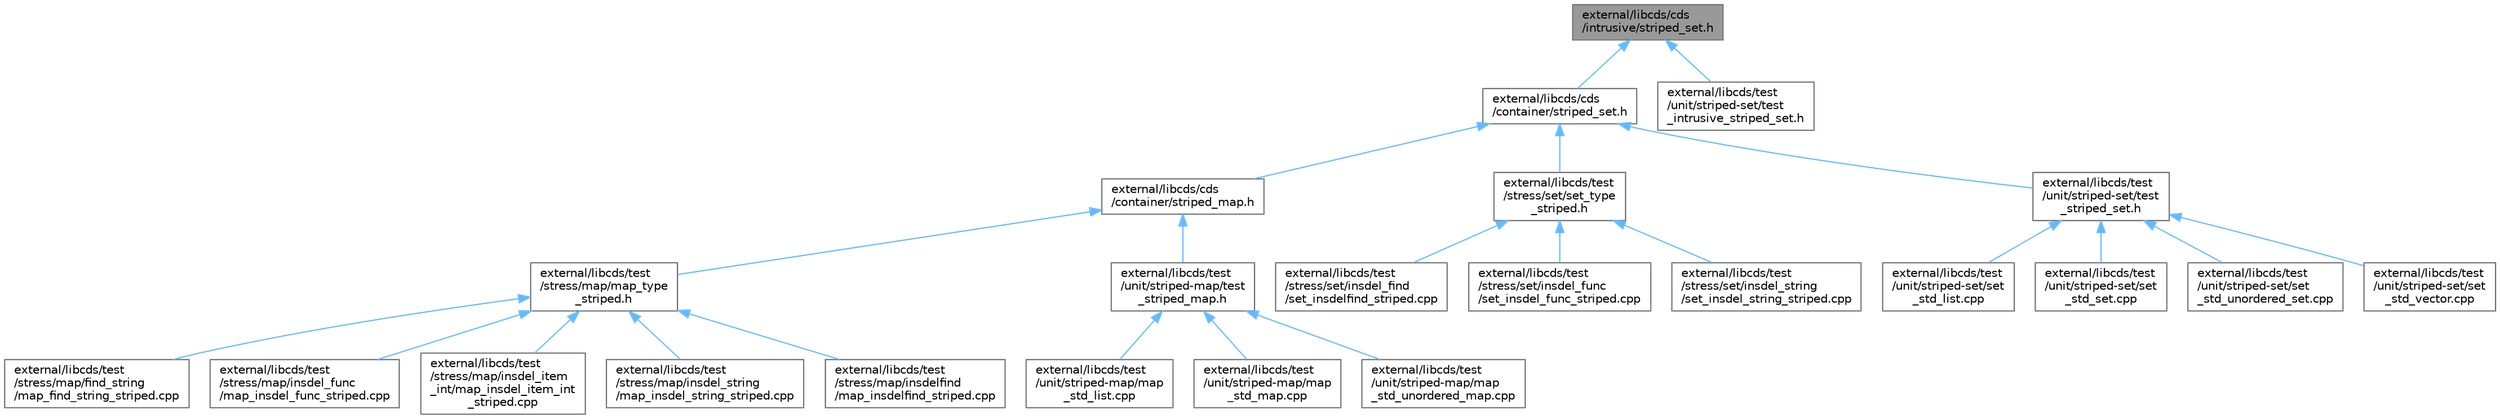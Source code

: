 digraph "external/libcds/cds/intrusive/striped_set.h"
{
 // LATEX_PDF_SIZE
  bgcolor="transparent";
  edge [fontname=Helvetica,fontsize=10,labelfontname=Helvetica,labelfontsize=10];
  node [fontname=Helvetica,fontsize=10,shape=box,height=0.2,width=0.4];
  Node1 [id="Node000001",label="external/libcds/cds\l/intrusive/striped_set.h",height=0.2,width=0.4,color="gray40", fillcolor="grey60", style="filled", fontcolor="black",tooltip=" "];
  Node1 -> Node2 [id="edge1_Node000001_Node000002",dir="back",color="steelblue1",style="solid",tooltip=" "];
  Node2 [id="Node000002",label="external/libcds/cds\l/container/striped_set.h",height=0.2,width=0.4,color="grey40", fillcolor="white", style="filled",URL="$container_2striped__set_8h.html",tooltip=" "];
  Node2 -> Node3 [id="edge2_Node000002_Node000003",dir="back",color="steelblue1",style="solid",tooltip=" "];
  Node3 [id="Node000003",label="external/libcds/cds\l/container/striped_map.h",height=0.2,width=0.4,color="grey40", fillcolor="white", style="filled",URL="$striped__map_8h.html",tooltip=" "];
  Node3 -> Node4 [id="edge3_Node000003_Node000004",dir="back",color="steelblue1",style="solid",tooltip=" "];
  Node4 [id="Node000004",label="external/libcds/test\l/stress/map/map_type\l_striped.h",height=0.2,width=0.4,color="grey40", fillcolor="white", style="filled",URL="$map__type__striped_8h.html",tooltip=" "];
  Node4 -> Node5 [id="edge4_Node000004_Node000005",dir="back",color="steelblue1",style="solid",tooltip=" "];
  Node5 [id="Node000005",label="external/libcds/test\l/stress/map/find_string\l/map_find_string_striped.cpp",height=0.2,width=0.4,color="grey40", fillcolor="white", style="filled",URL="$map__find__string__striped_8cpp.html",tooltip=" "];
  Node4 -> Node6 [id="edge5_Node000004_Node000006",dir="back",color="steelblue1",style="solid",tooltip=" "];
  Node6 [id="Node000006",label="external/libcds/test\l/stress/map/insdel_func\l/map_insdel_func_striped.cpp",height=0.2,width=0.4,color="grey40", fillcolor="white", style="filled",URL="$map__insdel__func__striped_8cpp.html",tooltip=" "];
  Node4 -> Node7 [id="edge6_Node000004_Node000007",dir="back",color="steelblue1",style="solid",tooltip=" "];
  Node7 [id="Node000007",label="external/libcds/test\l/stress/map/insdel_item\l_int/map_insdel_item_int\l_striped.cpp",height=0.2,width=0.4,color="grey40", fillcolor="white", style="filled",URL="$map__insdel__item__int__striped_8cpp.html",tooltip=" "];
  Node4 -> Node8 [id="edge7_Node000004_Node000008",dir="back",color="steelblue1",style="solid",tooltip=" "];
  Node8 [id="Node000008",label="external/libcds/test\l/stress/map/insdel_string\l/map_insdel_string_striped.cpp",height=0.2,width=0.4,color="grey40", fillcolor="white", style="filled",URL="$map__insdel__string__striped_8cpp.html",tooltip=" "];
  Node4 -> Node9 [id="edge8_Node000004_Node000009",dir="back",color="steelblue1",style="solid",tooltip=" "];
  Node9 [id="Node000009",label="external/libcds/test\l/stress/map/insdelfind\l/map_insdelfind_striped.cpp",height=0.2,width=0.4,color="grey40", fillcolor="white", style="filled",URL="$map__insdelfind__striped_8cpp.html",tooltip=" "];
  Node3 -> Node10 [id="edge9_Node000003_Node000010",dir="back",color="steelblue1",style="solid",tooltip=" "];
  Node10 [id="Node000010",label="external/libcds/test\l/unit/striped-map/test\l_striped_map.h",height=0.2,width=0.4,color="grey40", fillcolor="white", style="filled",URL="$test__striped__map_8h.html",tooltip=" "];
  Node10 -> Node11 [id="edge10_Node000010_Node000011",dir="back",color="steelblue1",style="solid",tooltip=" "];
  Node11 [id="Node000011",label="external/libcds/test\l/unit/striped-map/map\l_std_list.cpp",height=0.2,width=0.4,color="grey40", fillcolor="white", style="filled",URL="$map__std__list_8cpp.html",tooltip=" "];
  Node10 -> Node12 [id="edge11_Node000010_Node000012",dir="back",color="steelblue1",style="solid",tooltip=" "];
  Node12 [id="Node000012",label="external/libcds/test\l/unit/striped-map/map\l_std_map.cpp",height=0.2,width=0.4,color="grey40", fillcolor="white", style="filled",URL="$map__std__map_8cpp.html",tooltip=" "];
  Node10 -> Node13 [id="edge12_Node000010_Node000013",dir="back",color="steelblue1",style="solid",tooltip=" "];
  Node13 [id="Node000013",label="external/libcds/test\l/unit/striped-map/map\l_std_unordered_map.cpp",height=0.2,width=0.4,color="grey40", fillcolor="white", style="filled",URL="$map__std__unordered__map_8cpp.html",tooltip=" "];
  Node2 -> Node14 [id="edge13_Node000002_Node000014",dir="back",color="steelblue1",style="solid",tooltip=" "];
  Node14 [id="Node000014",label="external/libcds/test\l/stress/set/set_type\l_striped.h",height=0.2,width=0.4,color="grey40", fillcolor="white", style="filled",URL="$set__type__striped_8h.html",tooltip=" "];
  Node14 -> Node15 [id="edge14_Node000014_Node000015",dir="back",color="steelblue1",style="solid",tooltip=" "];
  Node15 [id="Node000015",label="external/libcds/test\l/stress/set/insdel_find\l/set_insdelfind_striped.cpp",height=0.2,width=0.4,color="grey40", fillcolor="white", style="filled",URL="$set__insdelfind__striped_8cpp.html",tooltip=" "];
  Node14 -> Node16 [id="edge15_Node000014_Node000016",dir="back",color="steelblue1",style="solid",tooltip=" "];
  Node16 [id="Node000016",label="external/libcds/test\l/stress/set/insdel_func\l/set_insdel_func_striped.cpp",height=0.2,width=0.4,color="grey40", fillcolor="white", style="filled",URL="$set__insdel__func__striped_8cpp.html",tooltip=" "];
  Node14 -> Node17 [id="edge16_Node000014_Node000017",dir="back",color="steelblue1",style="solid",tooltip=" "];
  Node17 [id="Node000017",label="external/libcds/test\l/stress/set/insdel_string\l/set_insdel_string_striped.cpp",height=0.2,width=0.4,color="grey40", fillcolor="white", style="filled",URL="$set__insdel__string__striped_8cpp.html",tooltip=" "];
  Node2 -> Node18 [id="edge17_Node000002_Node000018",dir="back",color="steelblue1",style="solid",tooltip=" "];
  Node18 [id="Node000018",label="external/libcds/test\l/unit/striped-set/test\l_striped_set.h",height=0.2,width=0.4,color="grey40", fillcolor="white", style="filled",URL="$test__striped__set_8h.html",tooltip=" "];
  Node18 -> Node19 [id="edge18_Node000018_Node000019",dir="back",color="steelblue1",style="solid",tooltip=" "];
  Node19 [id="Node000019",label="external/libcds/test\l/unit/striped-set/set\l_std_list.cpp",height=0.2,width=0.4,color="grey40", fillcolor="white", style="filled",URL="$set__std__list_8cpp.html",tooltip=" "];
  Node18 -> Node20 [id="edge19_Node000018_Node000020",dir="back",color="steelblue1",style="solid",tooltip=" "];
  Node20 [id="Node000020",label="external/libcds/test\l/unit/striped-set/set\l_std_set.cpp",height=0.2,width=0.4,color="grey40", fillcolor="white", style="filled",URL="$set__std__set_8cpp.html",tooltip=" "];
  Node18 -> Node21 [id="edge20_Node000018_Node000021",dir="back",color="steelblue1",style="solid",tooltip=" "];
  Node21 [id="Node000021",label="external/libcds/test\l/unit/striped-set/set\l_std_unordered_set.cpp",height=0.2,width=0.4,color="grey40", fillcolor="white", style="filled",URL="$set__std__unordered__set_8cpp.html",tooltip=" "];
  Node18 -> Node22 [id="edge21_Node000018_Node000022",dir="back",color="steelblue1",style="solid",tooltip=" "];
  Node22 [id="Node000022",label="external/libcds/test\l/unit/striped-set/set\l_std_vector.cpp",height=0.2,width=0.4,color="grey40", fillcolor="white", style="filled",URL="$set__std__vector_8cpp.html",tooltip=" "];
  Node1 -> Node23 [id="edge22_Node000001_Node000023",dir="back",color="steelblue1",style="solid",tooltip=" "];
  Node23 [id="Node000023",label="external/libcds/test\l/unit/striped-set/test\l_intrusive_striped_set.h",height=0.2,width=0.4,color="grey40", fillcolor="white", style="filled",URL="$test__intrusive__striped__set_8h.html",tooltip=" "];
}
